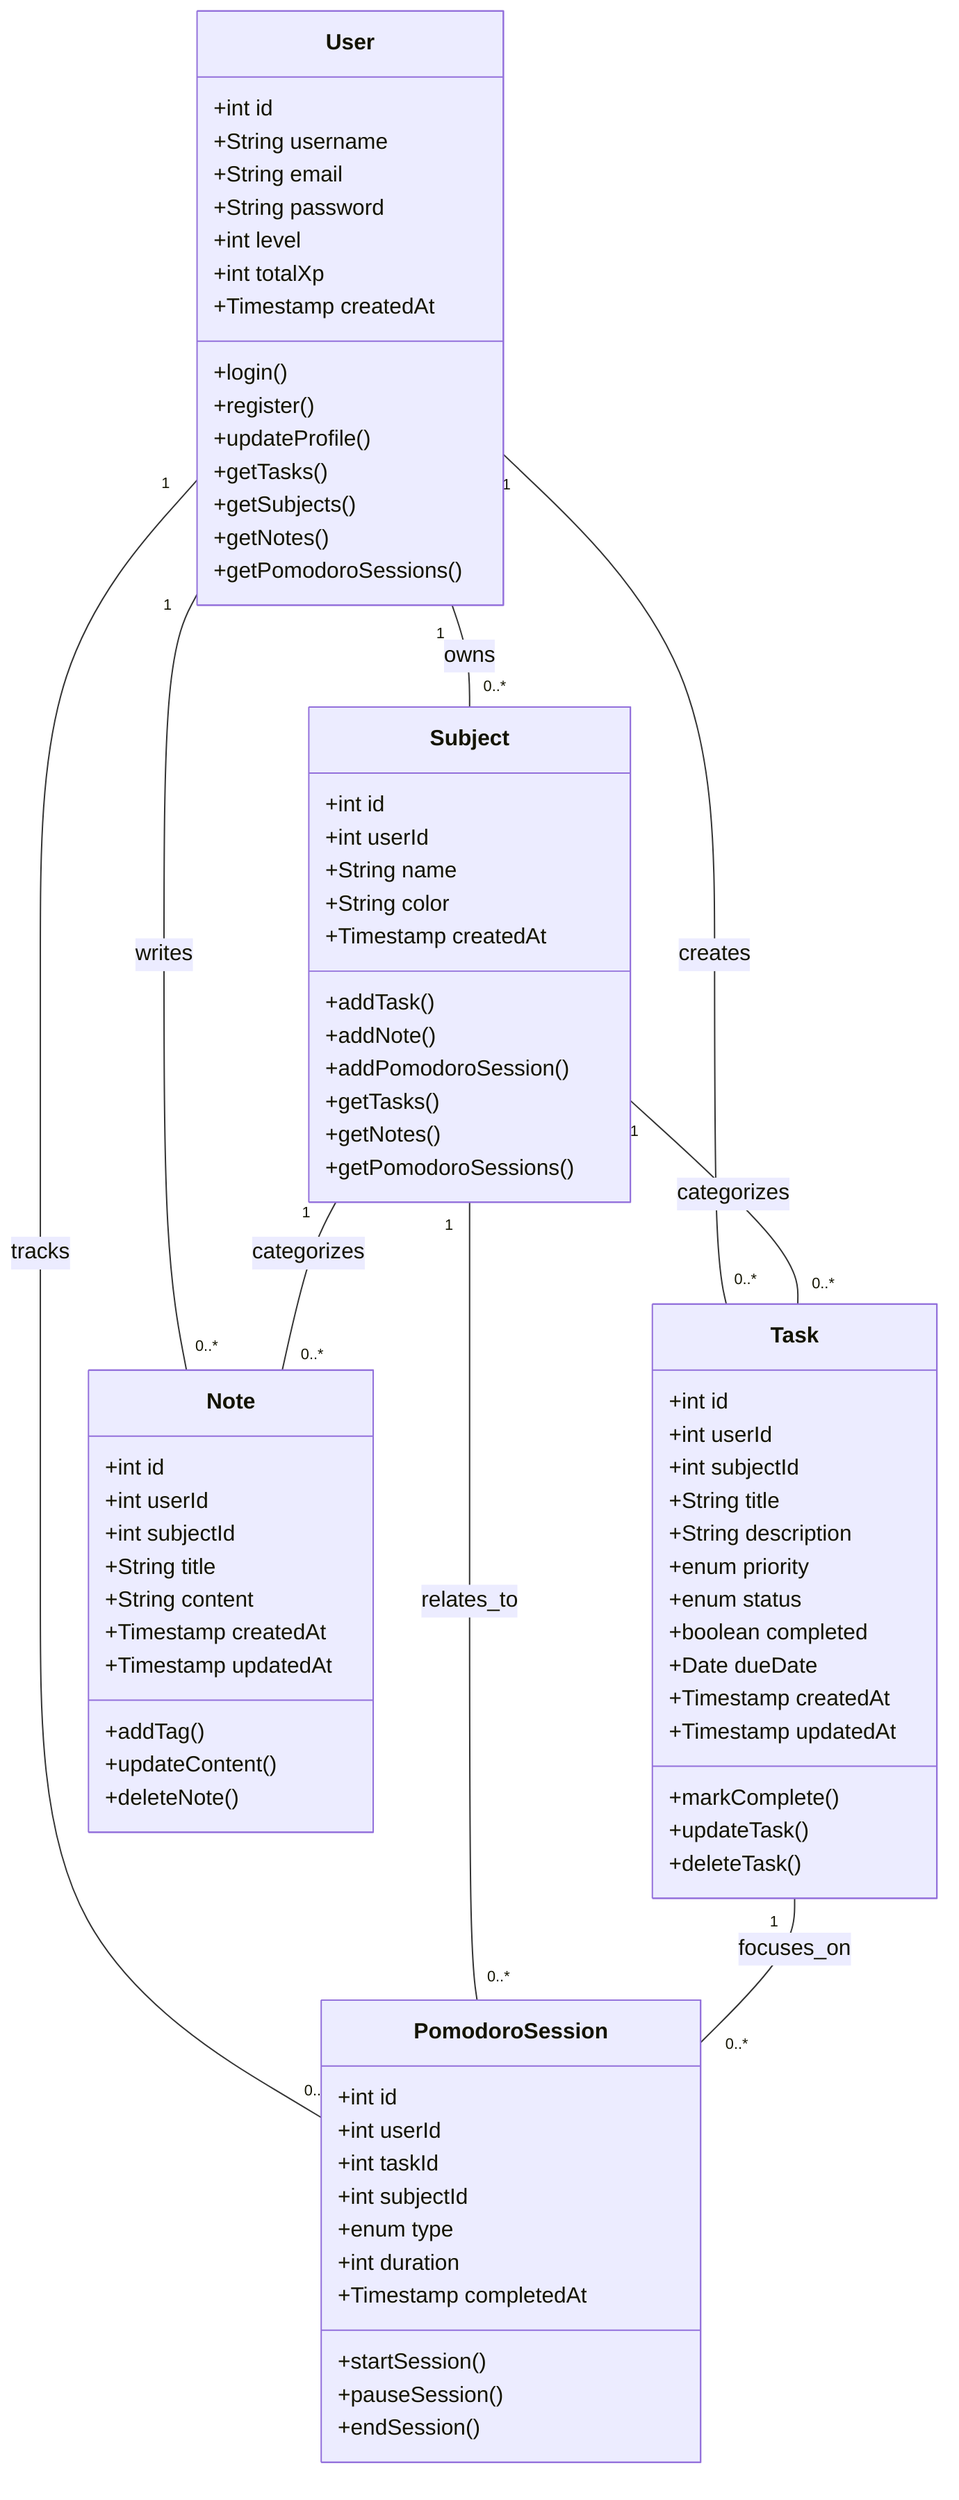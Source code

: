 classDiagram
    class User {
        +int id
        +String username
        +String email
        +String password
        +int level
        +int totalXp
        +Timestamp createdAt
        +login()
        +register()
        +updateProfile()
        +getTasks()
        +getSubjects()
        +getNotes()
        +getPomodoroSessions()
    }

    class Subject {
        +int id
        +int userId
        +String name
        +String color
        +Timestamp createdAt
        +addTask()
        +addNote()
        +addPomodoroSession()
        +getTasks()
        +getNotes()
        +getPomodoroSessions()
    }

    class Task {
        +int id
        +int userId
        +int subjectId
        +String title
        +String description
        +enum priority
        +enum status
        +boolean completed
        +Date dueDate
        +Timestamp createdAt
        +Timestamp updatedAt
        +markComplete()
        +updateTask()
        +deleteTask()
    }

    class Note {
        +int id
        +int userId
        +int subjectId
        +String title
        +String content
        +Timestamp createdAt
        +Timestamp updatedAt
        +addTag()
        +updateContent()
        +deleteNote()
    }

    class PomodoroSession {
        +int id
        +int userId
        +int taskId
        +int subjectId
        +enum type
        +int duration
        +Timestamp completedAt
        +startSession()
        +pauseSession()
        +endSession()
    }

    User "1" -- "0..*" Subject : owns
    User "1" -- "0..*" Task : creates
    User "1" -- "0..*" Note : writes
    User "1" -- "0..*" PomodoroSession : tracks

    Subject "1" -- "0..*" Task : categorizes
    Subject "1" -- "0..*" Note : categorizes
    Subject "1" -- "0..*" PomodoroSession : relates_to

    Task "1" -- "0..*" PomodoroSession : focuses_on